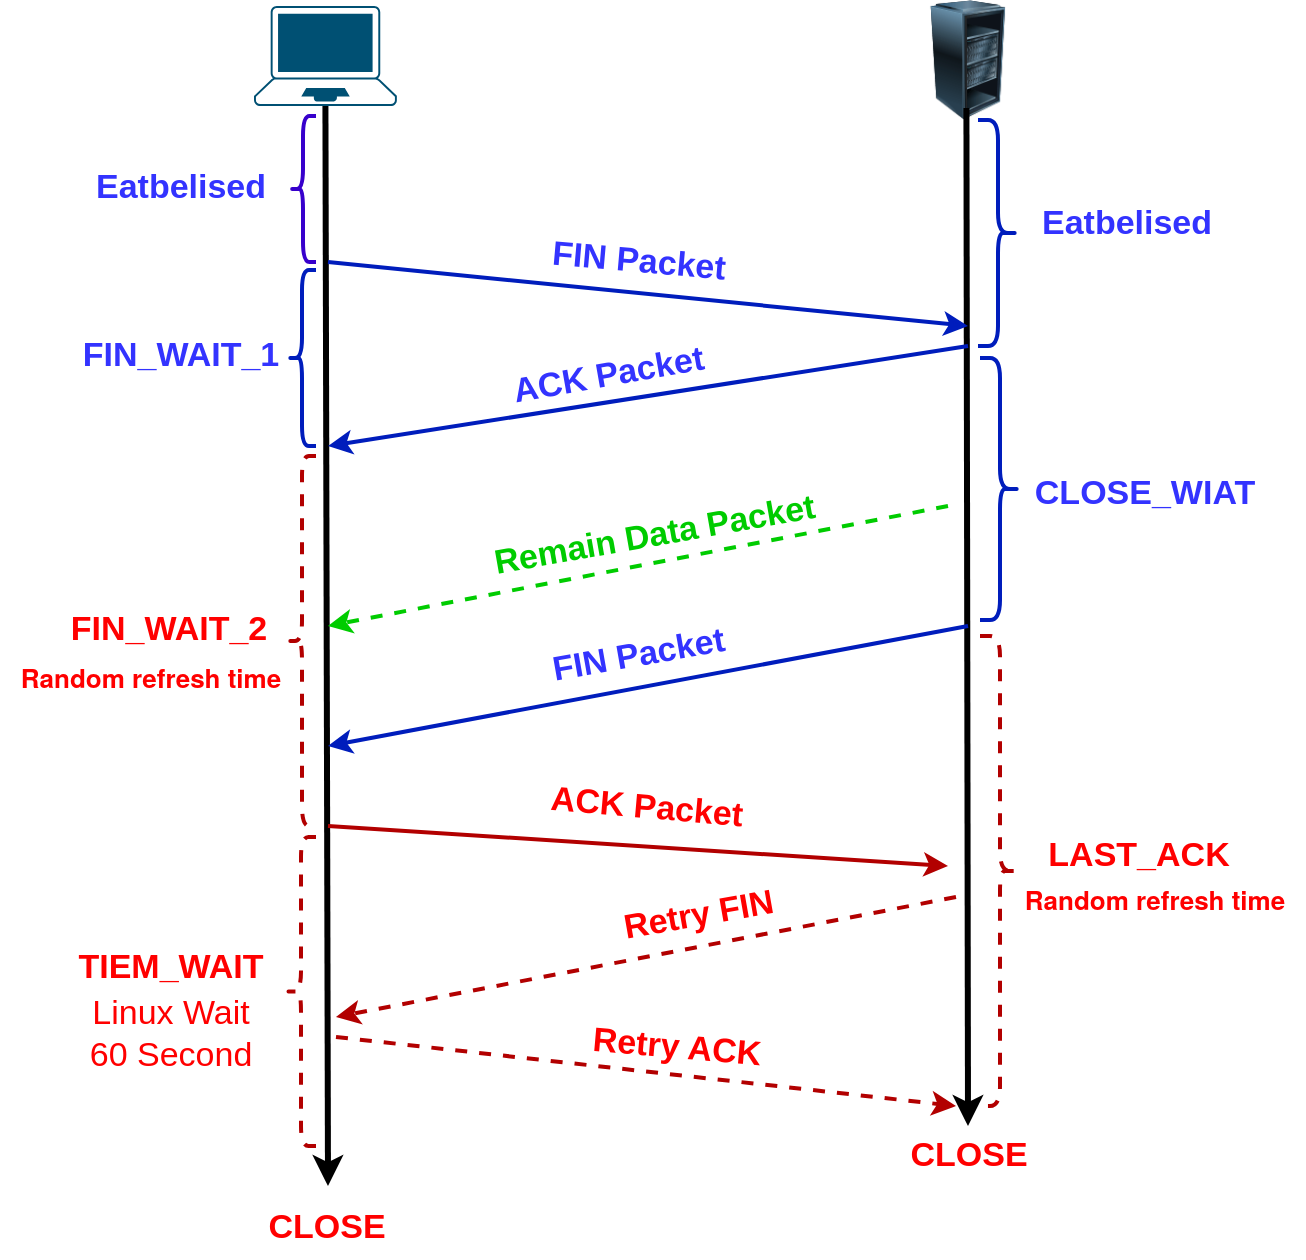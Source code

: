 <mxfile version="20.2.7" type="github">
  <diagram id="x14xOmkNCwI247f7zH2y" name="第 1 页">
    <mxGraphModel dx="1033" dy="644" grid="1" gridSize="10" guides="1" tooltips="1" connect="1" arrows="1" fold="1" page="1" pageScale="1" pageWidth="827" pageHeight="1169" math="0" shadow="0">
      <root>
        <mxCell id="0" />
        <mxCell id="1" parent="0" />
        <mxCell id="LIx4MNqIAYg-MDseizi4-1" value="" style="points=[[0.13,0.02,0],[0.5,0,0],[0.87,0.02,0],[0.885,0.4,0],[0.985,0.985,0],[0.5,1,0],[0.015,0.985,0],[0.115,0.4,0]];verticalLabelPosition=bottom;sketch=0;html=1;verticalAlign=top;aspect=fixed;align=center;pointerEvents=1;shape=mxgraph.cisco19.laptop;fillColor=#005073;strokeColor=none;" vertex="1" parent="1">
          <mxGeometry x="203" y="360" width="71.43" height="50" as="geometry" />
        </mxCell>
        <mxCell id="LIx4MNqIAYg-MDseizi4-2" value="" style="image;html=1;image=img/lib/clip_art/computers/Server_Rack_Partial_128x128.png" vertex="1" parent="1">
          <mxGeometry x="530" y="357" width="60" height="60" as="geometry" />
        </mxCell>
        <mxCell id="LIx4MNqIAYg-MDseizi4-3" value="" style="endArrow=classic;html=1;rounded=0;exitX=0.5;exitY=1;exitDx=0;exitDy=0;exitPerimeter=0;strokeWidth=3;" edge="1" parent="1" source="LIx4MNqIAYg-MDseizi4-1">
          <mxGeometry width="50" height="50" relative="1" as="geometry">
            <mxPoint x="288" y="470" as="sourcePoint" />
            <mxPoint x="240" y="950" as="targetPoint" />
          </mxGeometry>
        </mxCell>
        <mxCell id="LIx4MNqIAYg-MDseizi4-4" value="" style="endArrow=classic;html=1;rounded=0;exitX=0.5;exitY=1;exitDx=0;exitDy=0;exitPerimeter=0;strokeWidth=3;" edge="1" parent="1">
          <mxGeometry width="50" height="50" relative="1" as="geometry">
            <mxPoint x="559.215" y="411" as="sourcePoint" />
            <mxPoint x="560" y="920" as="targetPoint" />
          </mxGeometry>
        </mxCell>
        <mxCell id="LIx4MNqIAYg-MDseizi4-6" value="" style="endArrow=classic;html=1;rounded=0;strokeWidth=2;fillColor=#0050ef;strokeColor=#001DBC;" edge="1" parent="1">
          <mxGeometry width="50" height="50" relative="1" as="geometry">
            <mxPoint x="240" y="488" as="sourcePoint" />
            <mxPoint x="560" y="520" as="targetPoint" />
          </mxGeometry>
        </mxCell>
        <mxCell id="LIx4MNqIAYg-MDseizi4-7" value="&lt;b&gt;&lt;font color=&quot;#3333ff&quot; style=&quot;font-size: 17px;&quot;&gt;Eatbelised&lt;/font&gt;&lt;/b&gt;" style="text;html=1;align=center;verticalAlign=middle;resizable=0;points=[];autosize=1;strokeColor=none;fillColor=none;" vertex="1" parent="1">
          <mxGeometry x="111" y="435.5" width="110" height="30" as="geometry" />
        </mxCell>
        <mxCell id="LIx4MNqIAYg-MDseizi4-8" value="&lt;b&gt;&lt;font color=&quot;#3333ff&quot; style=&quot;font-size: 17px;&quot;&gt;Eatbelised&lt;/font&gt;&lt;/b&gt;" style="text;html=1;align=center;verticalAlign=middle;resizable=0;points=[];autosize=1;strokeColor=none;fillColor=none;" vertex="1" parent="1">
          <mxGeometry x="584" y="453.5" width="110" height="30" as="geometry" />
        </mxCell>
        <mxCell id="LIx4MNqIAYg-MDseizi4-9" value="" style="shape=curlyBracket;whiteSpace=wrap;html=1;rounded=1;fontSize=17;strokeWidth=2;fillColor=#6a00ff;fontColor=#ffffff;strokeColor=#3700CC;" vertex="1" parent="1">
          <mxGeometry x="221" y="415" width="13" height="73" as="geometry" />
        </mxCell>
        <mxCell id="LIx4MNqIAYg-MDseizi4-10" value="" style="shape=curlyBracket;whiteSpace=wrap;html=1;rounded=1;flipH=1;fontSize=17;fontColor=#ffffff;strokeWidth=2;fillColor=#0050ef;strokeColor=#001DBC;" vertex="1" parent="1">
          <mxGeometry x="565" y="417" width="20" height="113" as="geometry" />
        </mxCell>
        <mxCell id="LIx4MNqIAYg-MDseizi4-11" value="&lt;b&gt;FIN Packet&lt;/b&gt;" style="text;html=1;align=center;verticalAlign=middle;resizable=0;points=[];autosize=1;strokeColor=none;fillColor=none;fontSize=17;fontColor=#3333FF;rotation=5;" vertex="1" parent="1">
          <mxGeometry x="340" y="473" width="110" height="30" as="geometry" />
        </mxCell>
        <mxCell id="LIx4MNqIAYg-MDseizi4-12" value="" style="shape=curlyBracket;whiteSpace=wrap;html=1;rounded=1;fontSize=17;fontColor=#ffffff;strokeWidth=2;fillColor=#0050ef;strokeColor=#001DBC;" vertex="1" parent="1">
          <mxGeometry x="220" y="492" width="14" height="88" as="geometry" />
        </mxCell>
        <mxCell id="LIx4MNqIAYg-MDseizi4-13" value="&lt;b&gt;&lt;font color=&quot;#3333ff&quot;&gt;FIN_WAIT_1&lt;/font&gt;&lt;/b&gt;" style="text;html=1;align=center;verticalAlign=middle;resizable=0;points=[];autosize=1;strokeColor=none;fillColor=none;fontSize=17;fontColor=#FF0000;" vertex="1" parent="1">
          <mxGeometry x="106" y="520" width="120" height="30" as="geometry" />
        </mxCell>
        <mxCell id="LIx4MNqIAYg-MDseizi4-14" value="" style="endArrow=classic;html=1;rounded=0;fontSize=17;fontColor=#FF0000;strokeWidth=2;fillColor=#0050ef;strokeColor=#001DBC;" edge="1" parent="1">
          <mxGeometry width="50" height="50" relative="1" as="geometry">
            <mxPoint x="560" y="530" as="sourcePoint" />
            <mxPoint x="240" y="580" as="targetPoint" />
          </mxGeometry>
        </mxCell>
        <mxCell id="LIx4MNqIAYg-MDseizi4-17" value="&lt;b&gt;&lt;font color=&quot;#3333ff&quot;&gt;ACK Packet&lt;/font&gt;&lt;/b&gt;" style="text;html=1;align=center;verticalAlign=middle;resizable=0;points=[];autosize=1;strokeColor=none;fillColor=none;fontSize=17;fontColor=#FF0000;rotation=-10;" vertex="1" parent="1">
          <mxGeometry x="320" y="530" width="120" height="30" as="geometry" />
        </mxCell>
        <mxCell id="LIx4MNqIAYg-MDseizi4-19" value="" style="shape=curlyBracket;whiteSpace=wrap;html=1;rounded=1;fontSize=17;fontColor=#ffffff;strokeWidth=2;fillColor=#e51400;strokeColor=#B20000;dashed=1;" vertex="1" parent="1">
          <mxGeometry x="220" y="585" width="14" height="185" as="geometry" />
        </mxCell>
        <mxCell id="LIx4MNqIAYg-MDseizi4-20" value="&lt;b&gt;FIN_WAIT_2&lt;/b&gt;" style="text;html=1;align=center;verticalAlign=middle;resizable=0;points=[];autosize=1;strokeColor=none;fillColor=none;fontSize=17;fontColor=#FF0000;" vertex="1" parent="1">
          <mxGeometry x="100" y="656.5" width="120" height="30" as="geometry" />
        </mxCell>
        <mxCell id="LIx4MNqIAYg-MDseizi4-21" value="" style="shape=curlyBracket;whiteSpace=wrap;html=1;rounded=1;flipH=1;fontSize=17;fontColor=#ffffff;strokeWidth=2;fillColor=#0050ef;strokeColor=#001DBC;" vertex="1" parent="1">
          <mxGeometry x="566" y="536" width="20" height="131" as="geometry" />
        </mxCell>
        <mxCell id="LIx4MNqIAYg-MDseizi4-22" value="&lt;b&gt;CLOSE_WIAT&lt;/b&gt;" style="text;html=1;align=center;verticalAlign=middle;resizable=0;points=[];autosize=1;strokeColor=none;fillColor=none;fontSize=17;fontColor=#3333FF;" vertex="1" parent="1">
          <mxGeometry x="583" y="589" width="130" height="30" as="geometry" />
        </mxCell>
        <mxCell id="LIx4MNqIAYg-MDseizi4-23" value="" style="endArrow=classic;html=1;rounded=0;fontSize=17;fontColor=#FF0000;strokeWidth=2;fillColor=#60a917;strokeColor=#00CC00;dashed=1;" edge="1" parent="1">
          <mxGeometry width="50" height="50" relative="1" as="geometry">
            <mxPoint x="550" y="610" as="sourcePoint" />
            <mxPoint x="240" y="670" as="targetPoint" />
          </mxGeometry>
        </mxCell>
        <mxCell id="LIx4MNqIAYg-MDseizi4-24" value="&lt;b&gt;&lt;font color=&quot;#00cc00&quot;&gt;Remain Data Packet&lt;/font&gt;&lt;/b&gt;" style="text;html=1;align=center;verticalAlign=middle;resizable=0;points=[];autosize=1;strokeColor=none;fillColor=none;fontSize=17;fontColor=#FF0000;rotation=-10;" vertex="1" parent="1">
          <mxGeometry x="308" y="610" width="190" height="30" as="geometry" />
        </mxCell>
        <mxCell id="LIx4MNqIAYg-MDseizi4-26" value="" style="endArrow=classic;html=1;rounded=0;fontSize=17;fontColor=#00CC00;strokeColor=#001DBC;strokeWidth=2;fillColor=#0050ef;" edge="1" parent="1">
          <mxGeometry width="50" height="50" relative="1" as="geometry">
            <mxPoint x="560" y="670" as="sourcePoint" />
            <mxPoint x="240" y="730" as="targetPoint" />
          </mxGeometry>
        </mxCell>
        <mxCell id="LIx4MNqIAYg-MDseizi4-27" value="&lt;b&gt;&lt;font color=&quot;#3333ff&quot;&gt;FIN Packet&lt;/font&gt;&lt;/b&gt;" style="text;html=1;align=center;verticalAlign=middle;resizable=0;points=[];autosize=1;strokeColor=none;fillColor=none;fontSize=17;fontColor=#00CC00;rotation=-10;" vertex="1" parent="1">
          <mxGeometry x="340" y="670" width="110" height="30" as="geometry" />
        </mxCell>
        <mxCell id="LIx4MNqIAYg-MDseizi4-29" value="" style="shape=curlyBracket;whiteSpace=wrap;html=1;rounded=1;flipH=1;fontSize=17;fontColor=#ffffff;strokeWidth=2;fillColor=#e51400;strokeColor=#B20000;dashed=1;" vertex="1" parent="1">
          <mxGeometry x="566" y="675" width="20" height="235" as="geometry" />
        </mxCell>
        <mxCell id="LIx4MNqIAYg-MDseizi4-30" value="&lt;b&gt;LAST_ACK&lt;/b&gt;" style="text;html=1;align=center;verticalAlign=middle;resizable=0;points=[];autosize=1;strokeColor=none;fillColor=none;fontSize=17;fontColor=#FF0000;" vertex="1" parent="1">
          <mxGeometry x="590" y="769.5" width="110" height="30" as="geometry" />
        </mxCell>
        <mxCell id="LIx4MNqIAYg-MDseizi4-31" value="" style="endArrow=classic;html=1;rounded=0;fontSize=17;fontColor=#FF0000;strokeColor=#B20000;strokeWidth=2;fillColor=#e51400;" edge="1" parent="1">
          <mxGeometry width="50" height="50" relative="1" as="geometry">
            <mxPoint x="240" y="770" as="sourcePoint" />
            <mxPoint x="550" y="790" as="targetPoint" />
          </mxGeometry>
        </mxCell>
        <mxCell id="LIx4MNqIAYg-MDseizi4-32" value="&lt;b&gt;&lt;font color=&quot;#ff0000&quot;&gt;ACK Packet&lt;/font&gt;&lt;/b&gt;" style="text;html=1;align=center;verticalAlign=middle;resizable=0;points=[];autosize=1;strokeColor=none;fillColor=none;fontSize=17;fontColor=#ffffff;rotation=5;" vertex="1" parent="1">
          <mxGeometry x="339" y="745.5" width="120" height="30" as="geometry" />
        </mxCell>
        <mxCell id="LIx4MNqIAYg-MDseizi4-33" value="" style="shape=curlyBracket;whiteSpace=wrap;html=1;rounded=1;labelBackgroundColor=#FF0000;fontSize=17;strokeWidth=2;fillColor=#e51400;strokeColor=#B20000;fontColor=#ffffff;dashed=1;" vertex="1" parent="1">
          <mxGeometry x="219" y="775.5" width="15" height="154.5" as="geometry" />
        </mxCell>
        <mxCell id="LIx4MNqIAYg-MDseizi4-34" value="&lt;b&gt;TIEM_WAIT&lt;/b&gt;" style="text;html=1;align=center;verticalAlign=middle;resizable=0;points=[];autosize=1;strokeColor=none;fillColor=none;fontSize=17;fontColor=#FF0000;" vertex="1" parent="1">
          <mxGeometry x="101" y="825.75" width="120" height="30" as="geometry" />
        </mxCell>
        <mxCell id="LIx4MNqIAYg-MDseizi4-37" value="&lt;b&gt;CLOSE&lt;/b&gt;" style="text;html=1;align=center;verticalAlign=middle;resizable=0;points=[];autosize=1;strokeColor=none;fillColor=none;fontSize=17;fontColor=#FF0000;" vertex="1" parent="1">
          <mxGeometry x="520" y="920" width="80" height="30" as="geometry" />
        </mxCell>
        <mxCell id="LIx4MNqIAYg-MDseizi4-38" value="Linux Wait&lt;br&gt;60 Second" style="text;html=1;align=center;verticalAlign=middle;resizable=0;points=[];autosize=1;strokeColor=none;fillColor=none;fontSize=17;fontColor=#FF0000;" vertex="1" parent="1">
          <mxGeometry x="111" y="848.75" width="100" height="50" as="geometry" />
        </mxCell>
        <mxCell id="LIx4MNqIAYg-MDseizi4-40" value="&lt;b&gt;CLOSE&lt;/b&gt;" style="text;html=1;align=center;verticalAlign=middle;resizable=0;points=[];autosize=1;strokeColor=none;fillColor=none;fontSize=17;fontColor=#FF0000;" vertex="1" parent="1">
          <mxGeometry x="198.71" y="956" width="80" height="30" as="geometry" />
        </mxCell>
        <mxCell id="LIx4MNqIAYg-MDseizi4-43" value="" style="endArrow=classic;html=1;rounded=0;fontSize=17;fontColor=#FF0000;strokeWidth=2;fillColor=#e51400;strokeColor=#B20000;dashed=1;" edge="1" parent="1">
          <mxGeometry width="50" height="50" relative="1" as="geometry">
            <mxPoint x="554" y="805.5" as="sourcePoint" />
            <mxPoint x="244" y="865.5" as="targetPoint" />
          </mxGeometry>
        </mxCell>
        <mxCell id="LIx4MNqIAYg-MDseizi4-44" value="&lt;b style=&quot;&quot;&gt;Retry FIN&lt;/b&gt;" style="text;html=1;align=center;verticalAlign=middle;resizable=0;points=[];autosize=1;strokeColor=none;fillColor=none;fontSize=17;fontColor=#FF0000;rotation=-10;" vertex="1" parent="1">
          <mxGeometry x="375" y="800" width="100" height="30" as="geometry" />
        </mxCell>
        <mxCell id="LIx4MNqIAYg-MDseizi4-47" value="" style="endArrow=classic;html=1;rounded=0;fontSize=17;fontColor=#FF0000;strokeColor=#B20000;strokeWidth=2;fillColor=#e51400;dashed=1;" edge="1" parent="1">
          <mxGeometry width="50" height="50" relative="1" as="geometry">
            <mxPoint x="244" y="875.5" as="sourcePoint" />
            <mxPoint x="554" y="910" as="targetPoint" />
          </mxGeometry>
        </mxCell>
        <mxCell id="LIx4MNqIAYg-MDseizi4-48" value="&lt;b&gt;&lt;font color=&quot;#ff0000&quot;&gt;Retry ACK&lt;/font&gt;&lt;/b&gt;" style="text;html=1;align=center;verticalAlign=middle;resizable=0;points=[];autosize=1;strokeColor=none;fillColor=none;fontSize=17;fontColor=#ffffff;rotation=5;" vertex="1" parent="1">
          <mxGeometry x="359" y="865.5" width="110" height="30" as="geometry" />
        </mxCell>
        <mxCell id="LIx4MNqIAYg-MDseizi4-49" value="&lt;span style=&quot;font-family: &amp;quot;Helvetica Neue&amp;quot;, Helvetica, Arial, &amp;quot;Hiragino Sans GB&amp;quot;, &amp;quot;Hiragino Sans GB W3&amp;quot;, &amp;quot;Microsoft YaHei UI&amp;quot;, &amp;quot;Microsoft YaHei&amp;quot;, sans-serif; font-size: 13px; text-align: start;&quot;&gt;&lt;b style=&quot;&quot;&gt;&lt;font color=&quot;#ff0000&quot;&gt;Random refresh time&lt;/font&gt;&lt;/b&gt;&lt;/span&gt;" style="text;html=1;align=center;verticalAlign=middle;resizable=0;points=[];autosize=1;strokeColor=none;fillColor=none;fontSize=17;fontColor=#3333FF;" vertex="1" parent="1">
          <mxGeometry x="578" y="791.75" width="150" height="30" as="geometry" />
        </mxCell>
        <mxCell id="LIx4MNqIAYg-MDseizi4-50" value="&lt;span style=&quot;font-family: &amp;quot;Helvetica Neue&amp;quot;, Helvetica, Arial, &amp;quot;Hiragino Sans GB&amp;quot;, &amp;quot;Hiragino Sans GB W3&amp;quot;, &amp;quot;Microsoft YaHei UI&amp;quot;, &amp;quot;Microsoft YaHei&amp;quot;, sans-serif; font-size: 13px; text-align: start;&quot;&gt;&lt;b style=&quot;&quot;&gt;&lt;font color=&quot;#ff0000&quot;&gt;Random refresh time&lt;/font&gt;&lt;/b&gt;&lt;/span&gt;" style="text;html=1;align=center;verticalAlign=middle;resizable=0;points=[];autosize=1;strokeColor=none;fillColor=none;fontSize=17;fontColor=#3333FF;" vertex="1" parent="1">
          <mxGeometry x="76" y="681" width="150" height="30" as="geometry" />
        </mxCell>
      </root>
    </mxGraphModel>
  </diagram>
</mxfile>
